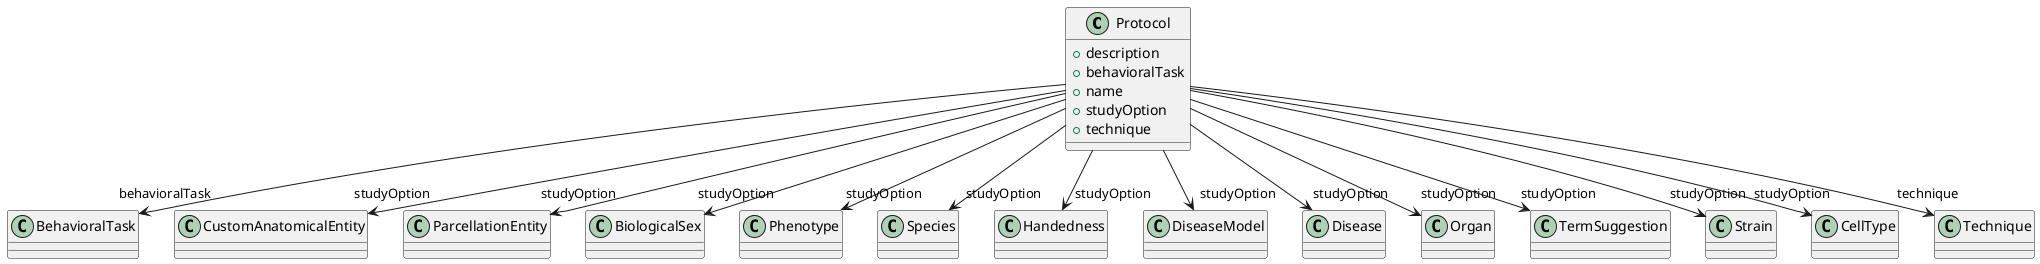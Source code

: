 @startuml
class Protocol {
+description
+behavioralTask
+name
+studyOption
+technique

}
Protocol -d-> "behavioralTask" BehavioralTask
Protocol -d-> "studyOption" CustomAnatomicalEntity
Protocol -d-> "studyOption" ParcellationEntity
Protocol -d-> "studyOption" BiologicalSex
Protocol -d-> "studyOption" Phenotype
Protocol -d-> "studyOption" Species
Protocol -d-> "studyOption" Handedness
Protocol -d-> "studyOption" DiseaseModel
Protocol -d-> "studyOption" Disease
Protocol -d-> "studyOption" Organ
Protocol -d-> "studyOption" TermSuggestion
Protocol -d-> "studyOption" Strain
Protocol -d-> "studyOption" CellType
Protocol -d-> "technique" Technique

@enduml